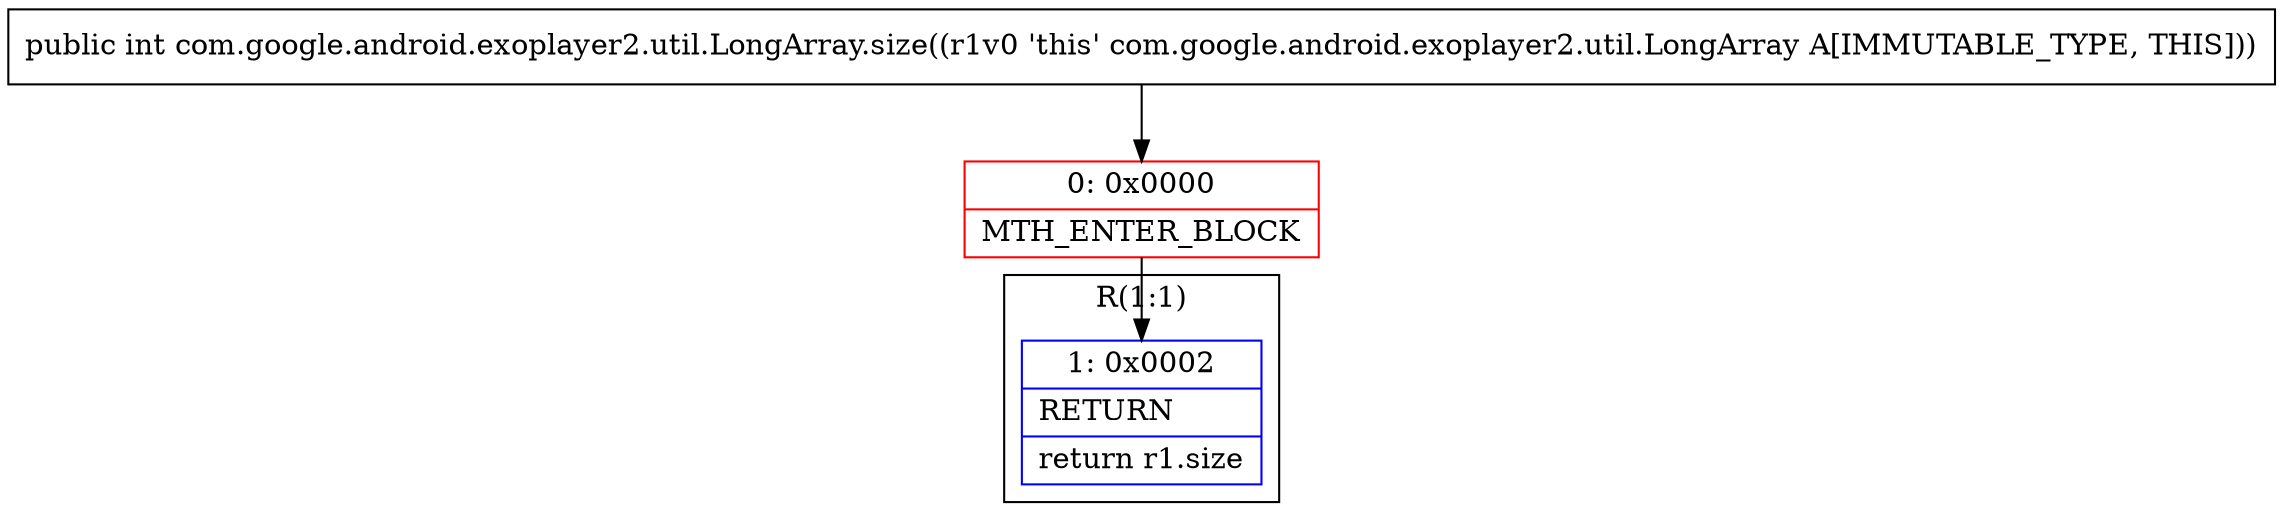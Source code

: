 digraph "CFG forcom.google.android.exoplayer2.util.LongArray.size()I" {
subgraph cluster_Region_1526487786 {
label = "R(1:1)";
node [shape=record,color=blue];
Node_1 [shape=record,label="{1\:\ 0x0002|RETURN\l|return r1.size\l}"];
}
Node_0 [shape=record,color=red,label="{0\:\ 0x0000|MTH_ENTER_BLOCK\l}"];
MethodNode[shape=record,label="{public int com.google.android.exoplayer2.util.LongArray.size((r1v0 'this' com.google.android.exoplayer2.util.LongArray A[IMMUTABLE_TYPE, THIS])) }"];
MethodNode -> Node_0;
Node_0 -> Node_1;
}


